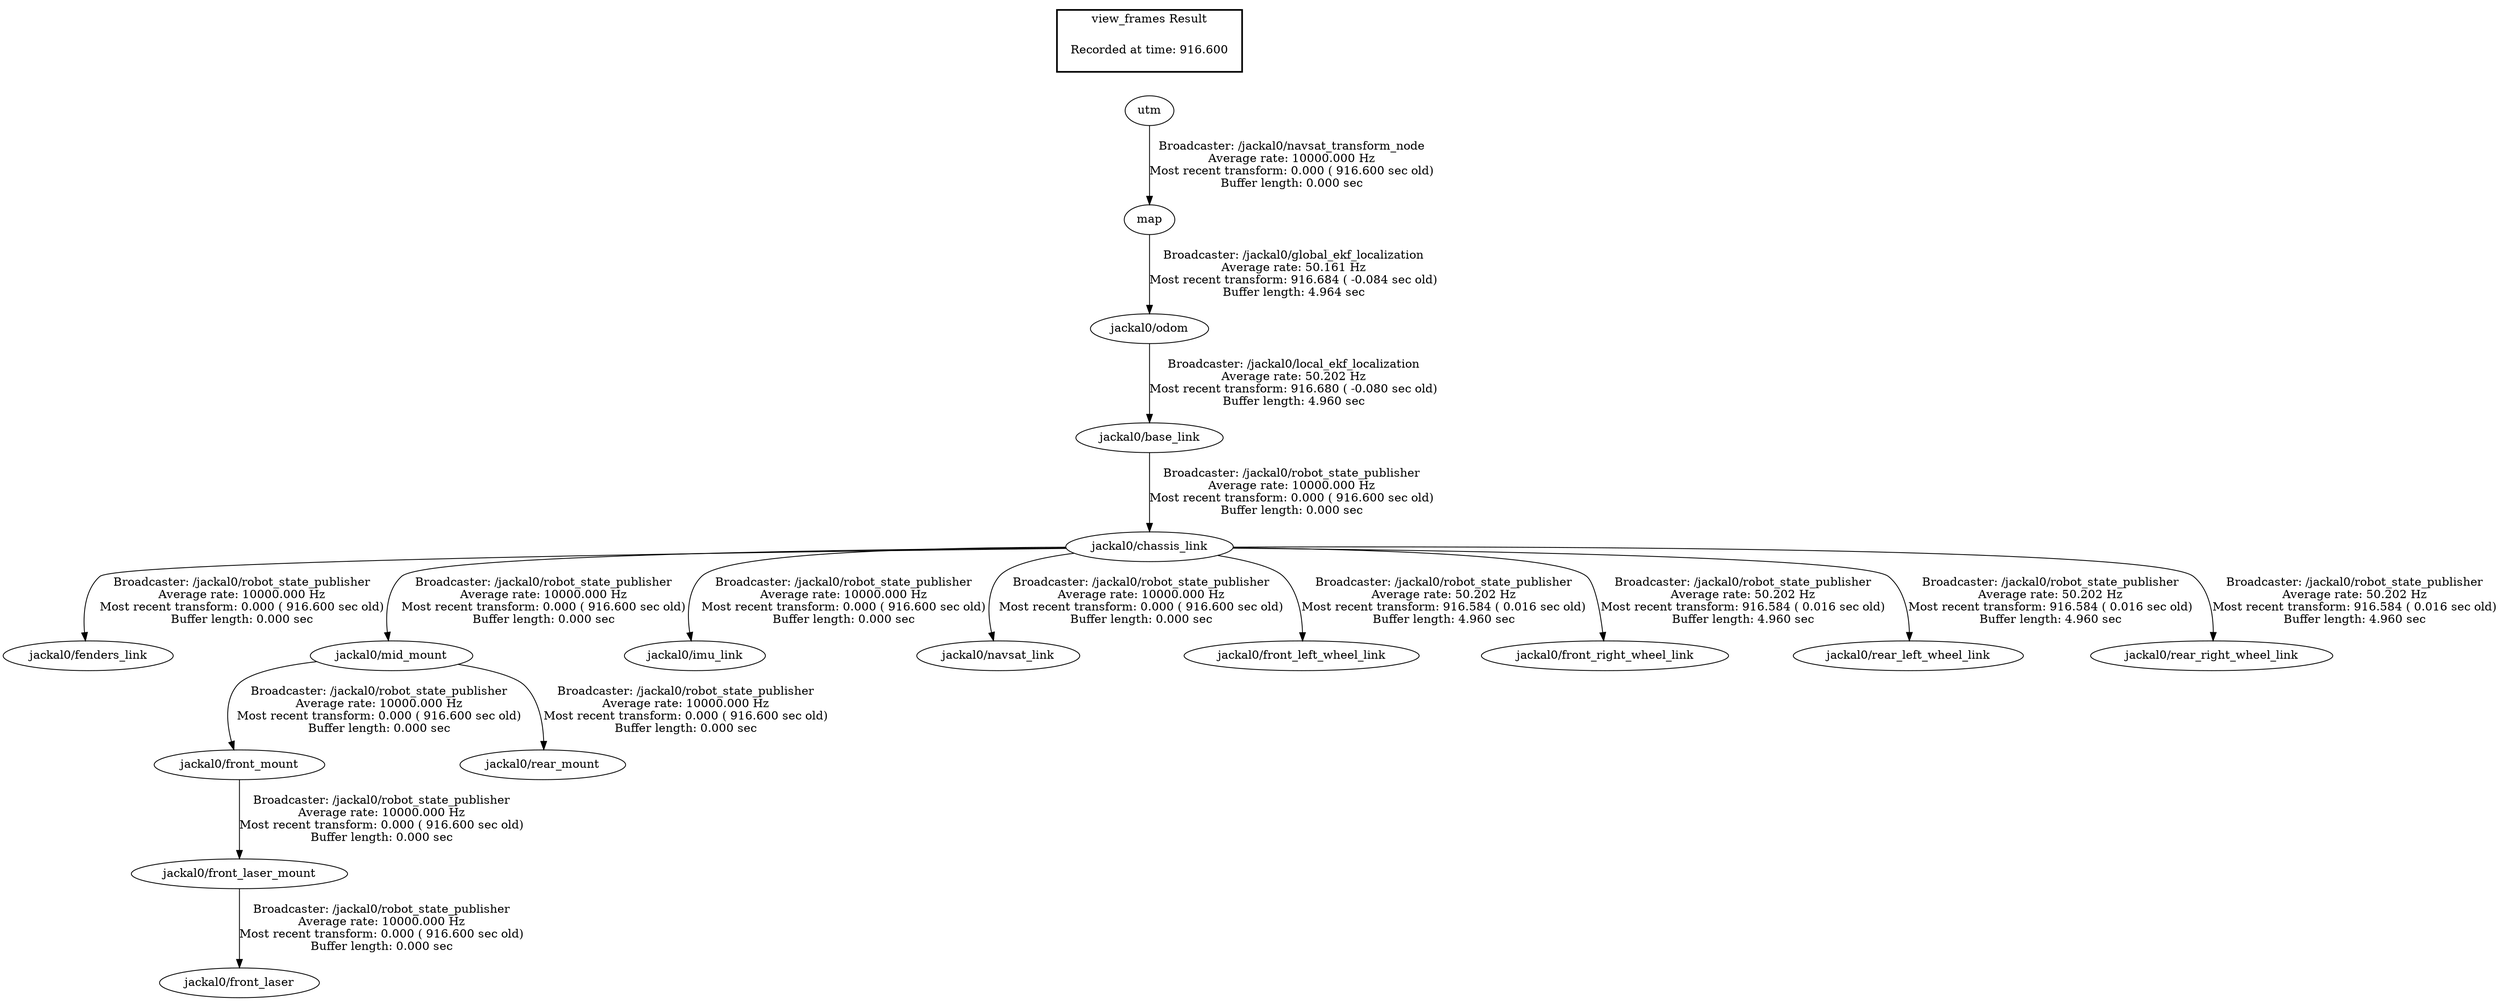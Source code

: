 digraph G {
"utm" -> "map"[label="Broadcaster: /jackal0/navsat_transform_node\nAverage rate: 10000.000 Hz\nMost recent transform: 0.000 ( 916.600 sec old)\nBuffer length: 0.000 sec\n"];
"jackal0/base_link" -> "jackal0/chassis_link"[label="Broadcaster: /jackal0/robot_state_publisher\nAverage rate: 10000.000 Hz\nMost recent transform: 0.000 ( 916.600 sec old)\nBuffer length: 0.000 sec\n"];
"jackal0/odom" -> "jackal0/base_link"[label="Broadcaster: /jackal0/local_ekf_localization\nAverage rate: 50.202 Hz\nMost recent transform: 916.680 ( -0.080 sec old)\nBuffer length: 4.960 sec\n"];
"jackal0/chassis_link" -> "jackal0/fenders_link"[label="Broadcaster: /jackal0/robot_state_publisher\nAverage rate: 10000.000 Hz\nMost recent transform: 0.000 ( 916.600 sec old)\nBuffer length: 0.000 sec\n"];
"jackal0/front_laser_mount" -> "jackal0/front_laser"[label="Broadcaster: /jackal0/robot_state_publisher\nAverage rate: 10000.000 Hz\nMost recent transform: 0.000 ( 916.600 sec old)\nBuffer length: 0.000 sec\n"];
"jackal0/front_mount" -> "jackal0/front_laser_mount"[label="Broadcaster: /jackal0/robot_state_publisher\nAverage rate: 10000.000 Hz\nMost recent transform: 0.000 ( 916.600 sec old)\nBuffer length: 0.000 sec\n"];
"jackal0/mid_mount" -> "jackal0/front_mount"[label="Broadcaster: /jackal0/robot_state_publisher\nAverage rate: 10000.000 Hz\nMost recent transform: 0.000 ( 916.600 sec old)\nBuffer length: 0.000 sec\n"];
"jackal0/chassis_link" -> "jackal0/mid_mount"[label="Broadcaster: /jackal0/robot_state_publisher\nAverage rate: 10000.000 Hz\nMost recent transform: 0.000 ( 916.600 sec old)\nBuffer length: 0.000 sec\n"];
"jackal0/chassis_link" -> "jackal0/imu_link"[label="Broadcaster: /jackal0/robot_state_publisher\nAverage rate: 10000.000 Hz\nMost recent transform: 0.000 ( 916.600 sec old)\nBuffer length: 0.000 sec\n"];
"jackal0/chassis_link" -> "jackal0/navsat_link"[label="Broadcaster: /jackal0/robot_state_publisher\nAverage rate: 10000.000 Hz\nMost recent transform: 0.000 ( 916.600 sec old)\nBuffer length: 0.000 sec\n"];
"jackal0/mid_mount" -> "jackal0/rear_mount"[label="Broadcaster: /jackal0/robot_state_publisher\nAverage rate: 10000.000 Hz\nMost recent transform: 0.000 ( 916.600 sec old)\nBuffer length: 0.000 sec\n"];
"jackal0/chassis_link" -> "jackal0/front_left_wheel_link"[label="Broadcaster: /jackal0/robot_state_publisher\nAverage rate: 50.202 Hz\nMost recent transform: 916.584 ( 0.016 sec old)\nBuffer length: 4.960 sec\n"];
"jackal0/chassis_link" -> "jackal0/front_right_wheel_link"[label="Broadcaster: /jackal0/robot_state_publisher\nAverage rate: 50.202 Hz\nMost recent transform: 916.584 ( 0.016 sec old)\nBuffer length: 4.960 sec\n"];
"jackal0/chassis_link" -> "jackal0/rear_left_wheel_link"[label="Broadcaster: /jackal0/robot_state_publisher\nAverage rate: 50.202 Hz\nMost recent transform: 916.584 ( 0.016 sec old)\nBuffer length: 4.960 sec\n"];
"jackal0/chassis_link" -> "jackal0/rear_right_wheel_link"[label="Broadcaster: /jackal0/robot_state_publisher\nAverage rate: 50.202 Hz\nMost recent transform: 916.584 ( 0.016 sec old)\nBuffer length: 4.960 sec\n"];
"map" -> "jackal0/odom"[label="Broadcaster: /jackal0/global_ekf_localization\nAverage rate: 50.161 Hz\nMost recent transform: 916.684 ( -0.084 sec old)\nBuffer length: 4.964 sec\n"];
edge [style=invis];
 subgraph cluster_legend { style=bold; color=black; label ="view_frames Result";
"Recorded at time: 916.600"[ shape=plaintext ] ;
 }->"utm";
}